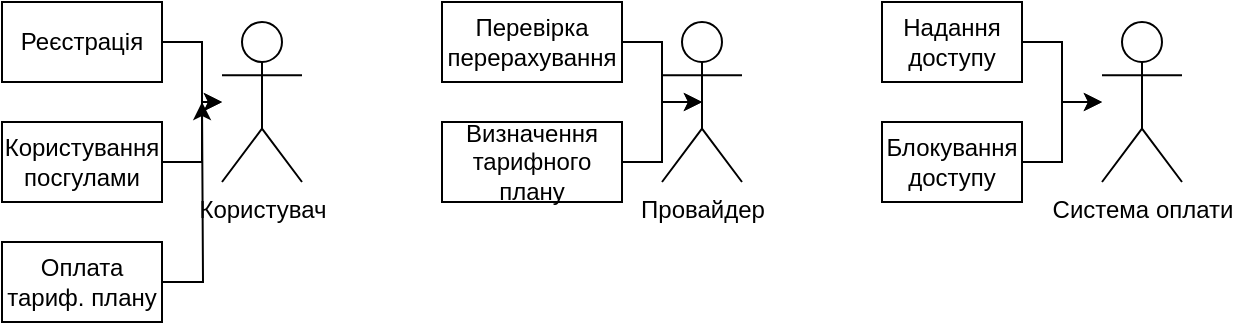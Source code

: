 <mxfile version="13.6.9" type="github">
  <diagram id="da8AWAP_-NjjCjRMZXqC" name="Page-1">
    <mxGraphModel dx="868" dy="450" grid="1" gridSize="10" guides="1" tooltips="1" connect="1" arrows="1" fold="1" page="1" pageScale="1" pageWidth="827" pageHeight="1169" math="0" shadow="0">
      <root>
        <mxCell id="0" />
        <mxCell id="1" parent="0" />
        <object label="Користувач" Користувач="Людина, яка користується послугами" id="2ZKemznr1GTYIC5eqLNA-1">
          <mxCell style="shape=umlActor;verticalLabelPosition=bottom;verticalAlign=top;html=1;outlineConnect=0;" vertex="1" parent="1">
            <mxGeometry x="180" y="80" width="40" height="80" as="geometry" />
          </mxCell>
        </object>
        <object label="Провайдер" Провайдер="Орг. яка керує доступом до інтернету" id="2ZKemznr1GTYIC5eqLNA-2">
          <mxCell style="shape=umlActor;verticalLabelPosition=bottom;verticalAlign=top;html=1;outlineConnect=0;" vertex="1" parent="1">
            <mxGeometry x="400" y="80" width="40" height="80" as="geometry" />
          </mxCell>
        </object>
        <object label="Система оплати" Система_оплати="Система перерахування і визначення тарифного плану" id="2ZKemznr1GTYIC5eqLNA-3">
          <mxCell style="shape=umlActor;verticalLabelPosition=bottom;verticalAlign=top;html=1;outlineConnect=0;" vertex="1" parent="1">
            <mxGeometry x="620" y="80" width="40" height="80" as="geometry" />
          </mxCell>
        </object>
        <mxCell id="2ZKemznr1GTYIC5eqLNA-19" style="edgeStyle=orthogonalEdgeStyle;rounded=0;orthogonalLoop=1;jettySize=auto;html=1;exitX=1;exitY=0.5;exitDx=0;exitDy=0;" edge="1" parent="1" source="2ZKemznr1GTYIC5eqLNA-4">
          <mxGeometry relative="1" as="geometry">
            <mxPoint x="170" y="120" as="targetPoint" />
          </mxGeometry>
        </mxCell>
        <object label="Оплата тариф. плану" Оплата_тарифного_плану="Запускається користувачем.&#xa;Дає змогу оплачувати обраний користувачем тарифний план." id="2ZKemznr1GTYIC5eqLNA-4">
          <mxCell style="rounded=0;whiteSpace=wrap;html=1;" vertex="1" parent="1">
            <mxGeometry x="70" y="190" width="80" height="40" as="geometry" />
          </mxCell>
        </object>
        <mxCell id="2ZKemznr1GTYIC5eqLNA-13" style="edgeStyle=orthogonalEdgeStyle;rounded=0;orthogonalLoop=1;jettySize=auto;html=1;exitX=1;exitY=0.5;exitDx=0;exitDy=0;" edge="1" parent="1" source="2ZKemznr1GTYIC5eqLNA-5" target="2ZKemznr1GTYIC5eqLNA-1">
          <mxGeometry relative="1" as="geometry" />
        </mxCell>
        <object label="Користування&lt;br&gt;посгулами" Користування_послугами="Запускається користувачем.&#xa;Дозволяє користуватись послугами Інтернет." id="2ZKemznr1GTYIC5eqLNA-5">
          <mxCell style="rounded=0;whiteSpace=wrap;html=1;" vertex="1" parent="1">
            <mxGeometry x="70" y="130" width="80" height="40" as="geometry" />
          </mxCell>
        </object>
        <mxCell id="2ZKemznr1GTYIC5eqLNA-11" style="edgeStyle=orthogonalEdgeStyle;rounded=0;orthogonalLoop=1;jettySize=auto;html=1;exitX=1;exitY=0.5;exitDx=0;exitDy=0;" edge="1" parent="1" source="2ZKemznr1GTYIC5eqLNA-6" target="2ZKemznr1GTYIC5eqLNA-1">
          <mxGeometry relative="1" as="geometry">
            <Array as="points">
              <mxPoint x="170" y="90" />
              <mxPoint x="170" y="120" />
            </Array>
          </mxGeometry>
        </mxCell>
        <object label="Реєстрація" Рєєстрація="Запускається користувачем.&#xa;Дозволяє створювати обліковий запис та обирати потрібний тарифний план." id="2ZKemznr1GTYIC5eqLNA-6">
          <mxCell style="rounded=0;whiteSpace=wrap;html=1;" vertex="1" parent="1">
            <mxGeometry x="70" y="70" width="80" height="40" as="geometry" />
          </mxCell>
        </object>
        <mxCell id="2ZKemznr1GTYIC5eqLNA-15" style="edgeStyle=orthogonalEdgeStyle;rounded=0;orthogonalLoop=1;jettySize=auto;html=1;exitX=1;exitY=0.5;exitDx=0;exitDy=0;entryX=0.5;entryY=0.5;entryDx=0;entryDy=0;entryPerimeter=0;" edge="1" parent="1" source="2ZKemznr1GTYIC5eqLNA-7" target="2ZKemznr1GTYIC5eqLNA-2">
          <mxGeometry relative="1" as="geometry" />
        </mxCell>
        <object label="Визначення тарифного плану" Визначення_тарифного_плану="Запускається системою оплати.&#xa;Дає змогу за логіном визначити обраний тарифний план користувача." id="2ZKemznr1GTYIC5eqLNA-7">
          <mxCell style="rounded=0;whiteSpace=wrap;html=1;" vertex="1" parent="1">
            <mxGeometry x="290" y="130" width="90" height="40" as="geometry" />
          </mxCell>
        </object>
        <mxCell id="2ZKemznr1GTYIC5eqLNA-16" style="edgeStyle=orthogonalEdgeStyle;rounded=0;orthogonalLoop=1;jettySize=auto;html=1;exitX=1;exitY=0.5;exitDx=0;exitDy=0;entryX=0.5;entryY=0.5;entryDx=0;entryDy=0;entryPerimeter=0;" edge="1" parent="1" source="2ZKemznr1GTYIC5eqLNA-8" target="2ZKemznr1GTYIC5eqLNA-2">
          <mxGeometry relative="1" as="geometry">
            <mxPoint x="410" y="120" as="targetPoint" />
            <Array as="points" />
          </mxGeometry>
        </mxCell>
        <object label="Перевірка&lt;br&gt;перерахування" Перевірка_перерахування="Запускається системою оплати.&#xa;Дозволяє виконати перевірку сплати користувачем за послуги інтернет." id="2ZKemznr1GTYIC5eqLNA-8">
          <mxCell style="rounded=0;whiteSpace=wrap;html=1;" vertex="1" parent="1">
            <mxGeometry x="290" y="70" width="90" height="40" as="geometry" />
          </mxCell>
        </object>
        <mxCell id="2ZKemznr1GTYIC5eqLNA-17" style="edgeStyle=orthogonalEdgeStyle;rounded=0;orthogonalLoop=1;jettySize=auto;html=1;exitX=1;exitY=0.5;exitDx=0;exitDy=0;" edge="1" parent="1" source="2ZKemznr1GTYIC5eqLNA-9" target="2ZKemznr1GTYIC5eqLNA-3">
          <mxGeometry relative="1" as="geometry" />
        </mxCell>
        <object label="Надання доступу" Надання_доступу="Запускається провайдером.&#xa;Дозволяє у випадку оплати послуг надати користувачу доступ до Інтернету." id="2ZKemznr1GTYIC5eqLNA-9">
          <mxCell style="rounded=0;whiteSpace=wrap;html=1;" vertex="1" parent="1">
            <mxGeometry x="510" y="70" width="70" height="40" as="geometry" />
          </mxCell>
        </object>
        <mxCell id="2ZKemznr1GTYIC5eqLNA-18" style="edgeStyle=orthogonalEdgeStyle;rounded=0;orthogonalLoop=1;jettySize=auto;html=1;exitX=1;exitY=0.5;exitDx=0;exitDy=0;" edge="1" parent="1" source="2ZKemznr1GTYIC5eqLNA-10" target="2ZKemznr1GTYIC5eqLNA-3">
          <mxGeometry relative="1" as="geometry" />
        </mxCell>
        <object label="Блокування доступу" Блокування_доступу="Запускається провайдером.&#xa;Дозволяє у випадку несплати за послуги заблокувати доступ до Інтернету." id="2ZKemznr1GTYIC5eqLNA-10">
          <mxCell style="rounded=0;whiteSpace=wrap;html=1;" vertex="1" parent="1">
            <mxGeometry x="510" y="130" width="70" height="40" as="geometry" />
          </mxCell>
        </object>
      </root>
    </mxGraphModel>
  </diagram>
</mxfile>
